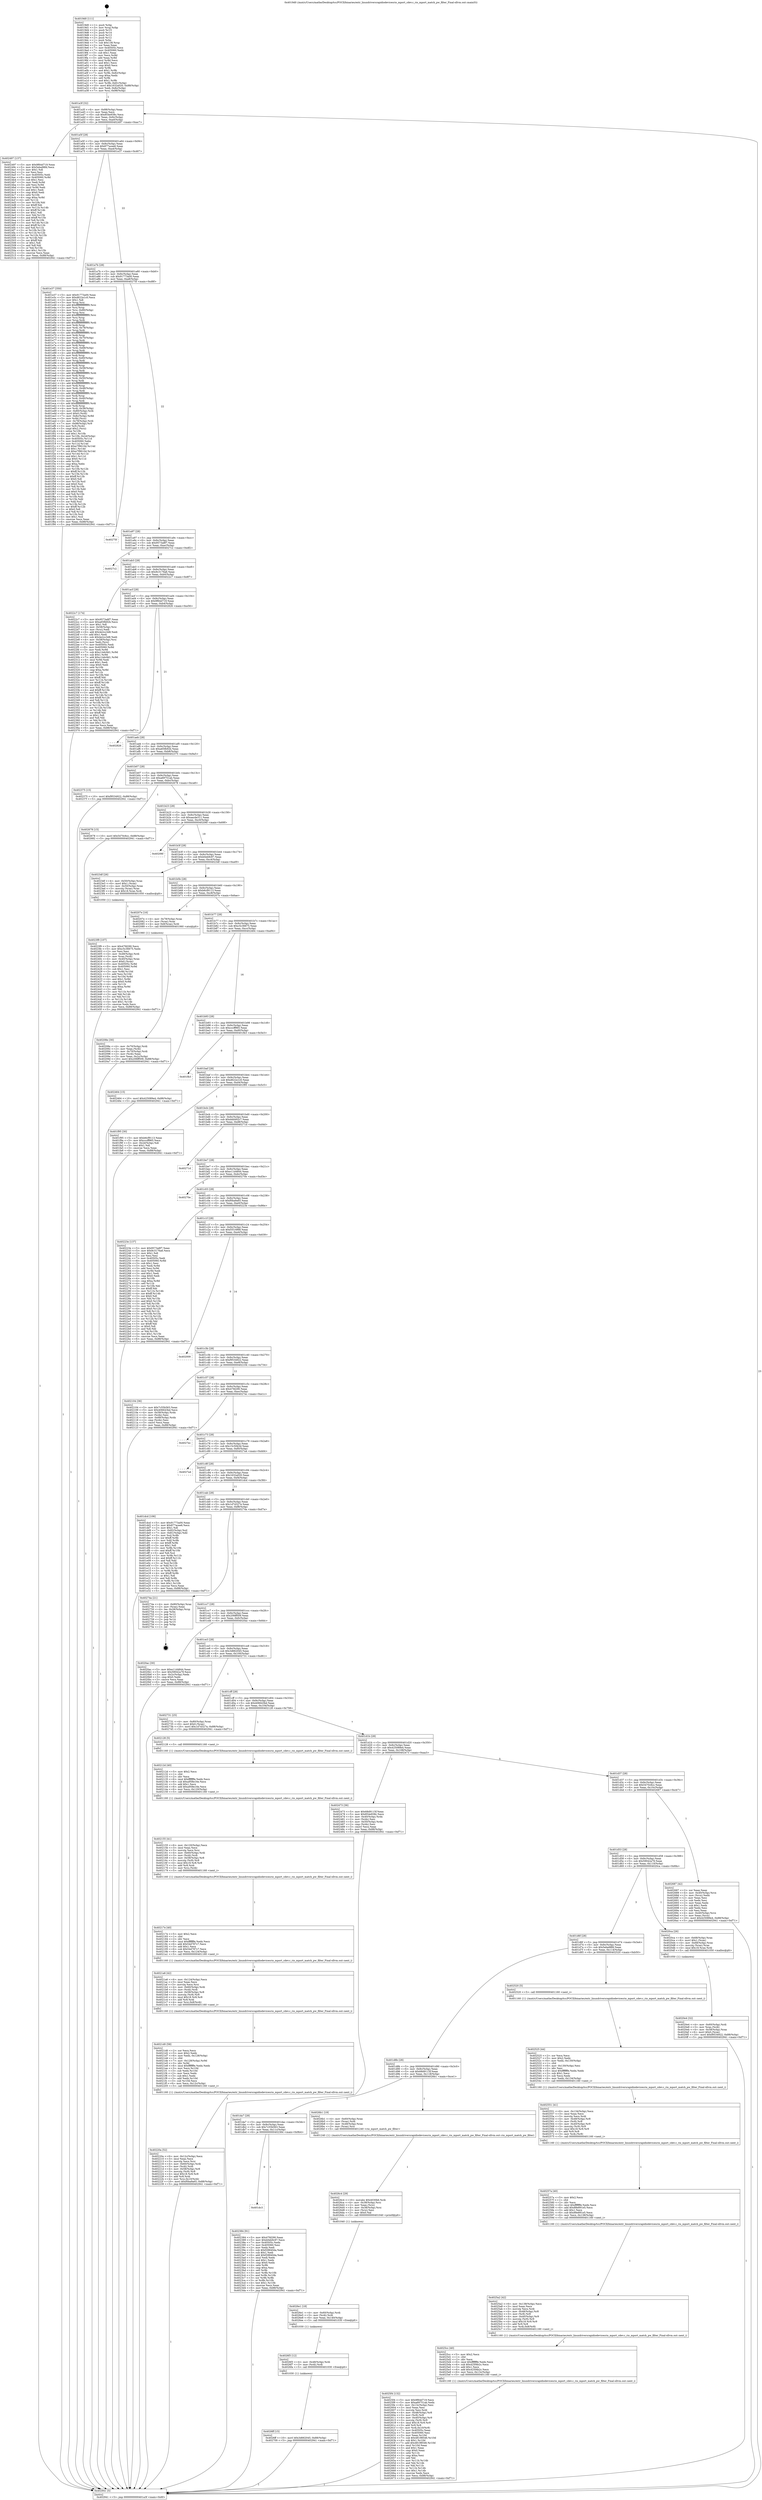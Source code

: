 digraph "0x4019d0" {
  label = "0x4019d0 (/mnt/c/Users/mathe/Desktop/tcc/POCII/binaries/extr_linuxdriversrapidiodevicesrio_mport_cdev.c_rio_mport_match_pw_filter_Final-ollvm.out::main(0))"
  labelloc = "t"
  node[shape=record]

  Entry [label="",width=0.3,height=0.3,shape=circle,fillcolor=black,style=filled]
  "0x401a3f" [label="{
     0x401a3f [32]\l
     | [instrs]\l
     &nbsp;&nbsp;0x401a3f \<+6\>: mov -0x88(%rbp),%eax\l
     &nbsp;&nbsp;0x401a45 \<+2\>: mov %eax,%ecx\l
     &nbsp;&nbsp;0x401a47 \<+6\>: sub $0x854e938c,%ecx\l
     &nbsp;&nbsp;0x401a4d \<+6\>: mov %eax,-0x9c(%rbp)\l
     &nbsp;&nbsp;0x401a53 \<+6\>: mov %ecx,-0xa0(%rbp)\l
     &nbsp;&nbsp;0x401a59 \<+6\>: je 0000000000402497 \<main+0xac7\>\l
  }"]
  "0x402497" [label="{
     0x402497 [137]\l
     | [instrs]\l
     &nbsp;&nbsp;0x402497 \<+5\>: mov $0x9f64d719,%eax\l
     &nbsp;&nbsp;0x40249c \<+5\>: mov $0x5eba98fd,%ecx\l
     &nbsp;&nbsp;0x4024a1 \<+2\>: mov $0x1,%dl\l
     &nbsp;&nbsp;0x4024a3 \<+2\>: xor %esi,%esi\l
     &nbsp;&nbsp;0x4024a5 \<+7\>: mov 0x40505c,%edi\l
     &nbsp;&nbsp;0x4024ac \<+8\>: mov 0x405060,%r8d\l
     &nbsp;&nbsp;0x4024b4 \<+3\>: sub $0x1,%esi\l
     &nbsp;&nbsp;0x4024b7 \<+3\>: mov %edi,%r9d\l
     &nbsp;&nbsp;0x4024ba \<+3\>: add %esi,%r9d\l
     &nbsp;&nbsp;0x4024bd \<+4\>: imul %r9d,%edi\l
     &nbsp;&nbsp;0x4024c1 \<+3\>: and $0x1,%edi\l
     &nbsp;&nbsp;0x4024c4 \<+3\>: cmp $0x0,%edi\l
     &nbsp;&nbsp;0x4024c7 \<+4\>: sete %r10b\l
     &nbsp;&nbsp;0x4024cb \<+4\>: cmp $0xa,%r8d\l
     &nbsp;&nbsp;0x4024cf \<+4\>: setl %r11b\l
     &nbsp;&nbsp;0x4024d3 \<+3\>: mov %r10b,%bl\l
     &nbsp;&nbsp;0x4024d6 \<+3\>: xor $0xff,%bl\l
     &nbsp;&nbsp;0x4024d9 \<+3\>: mov %r11b,%r14b\l
     &nbsp;&nbsp;0x4024dc \<+4\>: xor $0xff,%r14b\l
     &nbsp;&nbsp;0x4024e0 \<+3\>: xor $0x1,%dl\l
     &nbsp;&nbsp;0x4024e3 \<+3\>: mov %bl,%r15b\l
     &nbsp;&nbsp;0x4024e6 \<+4\>: and $0xff,%r15b\l
     &nbsp;&nbsp;0x4024ea \<+3\>: and %dl,%r10b\l
     &nbsp;&nbsp;0x4024ed \<+3\>: mov %r14b,%r12b\l
     &nbsp;&nbsp;0x4024f0 \<+4\>: and $0xff,%r12b\l
     &nbsp;&nbsp;0x4024f4 \<+3\>: and %dl,%r11b\l
     &nbsp;&nbsp;0x4024f7 \<+3\>: or %r10b,%r15b\l
     &nbsp;&nbsp;0x4024fa \<+3\>: or %r11b,%r12b\l
     &nbsp;&nbsp;0x4024fd \<+3\>: xor %r12b,%r15b\l
     &nbsp;&nbsp;0x402500 \<+3\>: or %r14b,%bl\l
     &nbsp;&nbsp;0x402503 \<+3\>: xor $0xff,%bl\l
     &nbsp;&nbsp;0x402506 \<+3\>: or $0x1,%dl\l
     &nbsp;&nbsp;0x402509 \<+2\>: and %dl,%bl\l
     &nbsp;&nbsp;0x40250b \<+3\>: or %bl,%r15b\l
     &nbsp;&nbsp;0x40250e \<+4\>: test $0x1,%r15b\l
     &nbsp;&nbsp;0x402512 \<+3\>: cmovne %ecx,%eax\l
     &nbsp;&nbsp;0x402515 \<+6\>: mov %eax,-0x88(%rbp)\l
     &nbsp;&nbsp;0x40251b \<+5\>: jmp 0000000000402941 \<main+0xf71\>\l
  }"]
  "0x401a5f" [label="{
     0x401a5f [28]\l
     | [instrs]\l
     &nbsp;&nbsp;0x401a5f \<+5\>: jmp 0000000000401a64 \<main+0x94\>\l
     &nbsp;&nbsp;0x401a64 \<+6\>: mov -0x9c(%rbp),%eax\l
     &nbsp;&nbsp;0x401a6a \<+5\>: sub $0x877acee6,%eax\l
     &nbsp;&nbsp;0x401a6f \<+6\>: mov %eax,-0xa4(%rbp)\l
     &nbsp;&nbsp;0x401a75 \<+6\>: je 0000000000401e37 \<main+0x467\>\l
  }"]
  Exit [label="",width=0.3,height=0.3,shape=circle,fillcolor=black,style=filled,peripheries=2]
  "0x401e37" [label="{
     0x401e37 [350]\l
     | [instrs]\l
     &nbsp;&nbsp;0x401e37 \<+5\>: mov $0x91773a00,%eax\l
     &nbsp;&nbsp;0x401e3c \<+5\>: mov $0xd622e1c0,%ecx\l
     &nbsp;&nbsp;0x401e41 \<+2\>: mov $0x1,%dl\l
     &nbsp;&nbsp;0x401e43 \<+3\>: mov %rsp,%rsi\l
     &nbsp;&nbsp;0x401e46 \<+4\>: add $0xfffffffffffffff0,%rsi\l
     &nbsp;&nbsp;0x401e4a \<+3\>: mov %rsi,%rsp\l
     &nbsp;&nbsp;0x401e4d \<+4\>: mov %rsi,-0x80(%rbp)\l
     &nbsp;&nbsp;0x401e51 \<+3\>: mov %rsp,%rsi\l
     &nbsp;&nbsp;0x401e54 \<+4\>: add $0xfffffffffffffff0,%rsi\l
     &nbsp;&nbsp;0x401e58 \<+3\>: mov %rsi,%rsp\l
     &nbsp;&nbsp;0x401e5b \<+3\>: mov %rsp,%rdi\l
     &nbsp;&nbsp;0x401e5e \<+4\>: add $0xfffffffffffffff0,%rdi\l
     &nbsp;&nbsp;0x401e62 \<+3\>: mov %rdi,%rsp\l
     &nbsp;&nbsp;0x401e65 \<+4\>: mov %rdi,-0x78(%rbp)\l
     &nbsp;&nbsp;0x401e69 \<+3\>: mov %rsp,%rdi\l
     &nbsp;&nbsp;0x401e6c \<+4\>: add $0xfffffffffffffff0,%rdi\l
     &nbsp;&nbsp;0x401e70 \<+3\>: mov %rdi,%rsp\l
     &nbsp;&nbsp;0x401e73 \<+4\>: mov %rdi,-0x70(%rbp)\l
     &nbsp;&nbsp;0x401e77 \<+3\>: mov %rsp,%rdi\l
     &nbsp;&nbsp;0x401e7a \<+4\>: add $0xfffffffffffffff0,%rdi\l
     &nbsp;&nbsp;0x401e7e \<+3\>: mov %rdi,%rsp\l
     &nbsp;&nbsp;0x401e81 \<+4\>: mov %rdi,-0x68(%rbp)\l
     &nbsp;&nbsp;0x401e85 \<+3\>: mov %rsp,%rdi\l
     &nbsp;&nbsp;0x401e88 \<+4\>: add $0xfffffffffffffff0,%rdi\l
     &nbsp;&nbsp;0x401e8c \<+3\>: mov %rdi,%rsp\l
     &nbsp;&nbsp;0x401e8f \<+4\>: mov %rdi,-0x60(%rbp)\l
     &nbsp;&nbsp;0x401e93 \<+3\>: mov %rsp,%rdi\l
     &nbsp;&nbsp;0x401e96 \<+4\>: add $0xfffffffffffffff0,%rdi\l
     &nbsp;&nbsp;0x401e9a \<+3\>: mov %rdi,%rsp\l
     &nbsp;&nbsp;0x401e9d \<+4\>: mov %rdi,-0x58(%rbp)\l
     &nbsp;&nbsp;0x401ea1 \<+3\>: mov %rsp,%rdi\l
     &nbsp;&nbsp;0x401ea4 \<+4\>: add $0xfffffffffffffff0,%rdi\l
     &nbsp;&nbsp;0x401ea8 \<+3\>: mov %rdi,%rsp\l
     &nbsp;&nbsp;0x401eab \<+4\>: mov %rdi,-0x50(%rbp)\l
     &nbsp;&nbsp;0x401eaf \<+3\>: mov %rsp,%rdi\l
     &nbsp;&nbsp;0x401eb2 \<+4\>: add $0xfffffffffffffff0,%rdi\l
     &nbsp;&nbsp;0x401eb6 \<+3\>: mov %rdi,%rsp\l
     &nbsp;&nbsp;0x401eb9 \<+4\>: mov %rdi,-0x48(%rbp)\l
     &nbsp;&nbsp;0x401ebd \<+3\>: mov %rsp,%rdi\l
     &nbsp;&nbsp;0x401ec0 \<+4\>: add $0xfffffffffffffff0,%rdi\l
     &nbsp;&nbsp;0x401ec4 \<+3\>: mov %rdi,%rsp\l
     &nbsp;&nbsp;0x401ec7 \<+4\>: mov %rdi,-0x40(%rbp)\l
     &nbsp;&nbsp;0x401ecb \<+3\>: mov %rsp,%rdi\l
     &nbsp;&nbsp;0x401ece \<+4\>: add $0xfffffffffffffff0,%rdi\l
     &nbsp;&nbsp;0x401ed2 \<+3\>: mov %rdi,%rsp\l
     &nbsp;&nbsp;0x401ed5 \<+4\>: mov %rdi,-0x38(%rbp)\l
     &nbsp;&nbsp;0x401ed9 \<+4\>: mov -0x80(%rbp),%rdi\l
     &nbsp;&nbsp;0x401edd \<+6\>: movl $0x0,(%rdi)\l
     &nbsp;&nbsp;0x401ee3 \<+7\>: mov -0x8c(%rbp),%r8d\l
     &nbsp;&nbsp;0x401eea \<+3\>: mov %r8d,(%rsi)\l
     &nbsp;&nbsp;0x401eed \<+4\>: mov -0x78(%rbp),%rdi\l
     &nbsp;&nbsp;0x401ef1 \<+7\>: mov -0x98(%rbp),%r9\l
     &nbsp;&nbsp;0x401ef8 \<+3\>: mov %r9,(%rdi)\l
     &nbsp;&nbsp;0x401efb \<+3\>: cmpl $0x2,(%rsi)\l
     &nbsp;&nbsp;0x401efe \<+4\>: setne %r10b\l
     &nbsp;&nbsp;0x401f02 \<+4\>: and $0x1,%r10b\l
     &nbsp;&nbsp;0x401f06 \<+4\>: mov %r10b,-0x2d(%rbp)\l
     &nbsp;&nbsp;0x401f0a \<+8\>: mov 0x40505c,%r11d\l
     &nbsp;&nbsp;0x401f12 \<+7\>: mov 0x405060,%ebx\l
     &nbsp;&nbsp;0x401f19 \<+3\>: mov %r11d,%r14d\l
     &nbsp;&nbsp;0x401f1c \<+7\>: add $0xe7f9610d,%r14d\l
     &nbsp;&nbsp;0x401f23 \<+4\>: sub $0x1,%r14d\l
     &nbsp;&nbsp;0x401f27 \<+7\>: sub $0xe7f9610d,%r14d\l
     &nbsp;&nbsp;0x401f2e \<+4\>: imul %r14d,%r11d\l
     &nbsp;&nbsp;0x401f32 \<+4\>: and $0x1,%r11d\l
     &nbsp;&nbsp;0x401f36 \<+4\>: cmp $0x0,%r11d\l
     &nbsp;&nbsp;0x401f3a \<+4\>: sete %r10b\l
     &nbsp;&nbsp;0x401f3e \<+3\>: cmp $0xa,%ebx\l
     &nbsp;&nbsp;0x401f41 \<+4\>: setl %r15b\l
     &nbsp;&nbsp;0x401f45 \<+3\>: mov %r10b,%r12b\l
     &nbsp;&nbsp;0x401f48 \<+4\>: xor $0xff,%r12b\l
     &nbsp;&nbsp;0x401f4c \<+3\>: mov %r15b,%r13b\l
     &nbsp;&nbsp;0x401f4f \<+4\>: xor $0xff,%r13b\l
     &nbsp;&nbsp;0x401f53 \<+3\>: xor $0x0,%dl\l
     &nbsp;&nbsp;0x401f56 \<+3\>: mov %r12b,%sil\l
     &nbsp;&nbsp;0x401f59 \<+4\>: and $0x0,%sil\l
     &nbsp;&nbsp;0x401f5d \<+3\>: and %dl,%r10b\l
     &nbsp;&nbsp;0x401f60 \<+3\>: mov %r13b,%dil\l
     &nbsp;&nbsp;0x401f63 \<+4\>: and $0x0,%dil\l
     &nbsp;&nbsp;0x401f67 \<+3\>: and %dl,%r15b\l
     &nbsp;&nbsp;0x401f6a \<+3\>: or %r10b,%sil\l
     &nbsp;&nbsp;0x401f6d \<+3\>: or %r15b,%dil\l
     &nbsp;&nbsp;0x401f70 \<+3\>: xor %dil,%sil\l
     &nbsp;&nbsp;0x401f73 \<+3\>: or %r13b,%r12b\l
     &nbsp;&nbsp;0x401f76 \<+4\>: xor $0xff,%r12b\l
     &nbsp;&nbsp;0x401f7a \<+3\>: or $0x0,%dl\l
     &nbsp;&nbsp;0x401f7d \<+3\>: and %dl,%r12b\l
     &nbsp;&nbsp;0x401f80 \<+3\>: or %r12b,%sil\l
     &nbsp;&nbsp;0x401f83 \<+4\>: test $0x1,%sil\l
     &nbsp;&nbsp;0x401f87 \<+3\>: cmovne %ecx,%eax\l
     &nbsp;&nbsp;0x401f8a \<+6\>: mov %eax,-0x88(%rbp)\l
     &nbsp;&nbsp;0x401f90 \<+5\>: jmp 0000000000402941 \<main+0xf71\>\l
  }"]
  "0x401a7b" [label="{
     0x401a7b [28]\l
     | [instrs]\l
     &nbsp;&nbsp;0x401a7b \<+5\>: jmp 0000000000401a80 \<main+0xb0\>\l
     &nbsp;&nbsp;0x401a80 \<+6\>: mov -0x9c(%rbp),%eax\l
     &nbsp;&nbsp;0x401a86 \<+5\>: sub $0x91773a00,%eax\l
     &nbsp;&nbsp;0x401a8b \<+6\>: mov %eax,-0xa8(%rbp)\l
     &nbsp;&nbsp;0x401a91 \<+6\>: je 000000000040275f \<main+0xd8f\>\l
  }"]
  "0x4026ff" [label="{
     0x4026ff [15]\l
     | [instrs]\l
     &nbsp;&nbsp;0x4026ff \<+10\>: movl $0x3d662045,-0x88(%rbp)\l
     &nbsp;&nbsp;0x402709 \<+5\>: jmp 0000000000402941 \<main+0xf71\>\l
  }"]
  "0x40275f" [label="{
     0x40275f\l
  }", style=dashed]
  "0x401a97" [label="{
     0x401a97 [28]\l
     | [instrs]\l
     &nbsp;&nbsp;0x401a97 \<+5\>: jmp 0000000000401a9c \<main+0xcc\>\l
     &nbsp;&nbsp;0x401a9c \<+6\>: mov -0x9c(%rbp),%eax\l
     &nbsp;&nbsp;0x401aa2 \<+5\>: sub $0x9573a8f7,%eax\l
     &nbsp;&nbsp;0x401aa7 \<+6\>: mov %eax,-0xac(%rbp)\l
     &nbsp;&nbsp;0x401aad \<+6\>: je 00000000004027c2 \<main+0xdf2\>\l
  }"]
  "0x4026f3" [label="{
     0x4026f3 [12]\l
     | [instrs]\l
     &nbsp;&nbsp;0x4026f3 \<+4\>: mov -0x48(%rbp),%rdi\l
     &nbsp;&nbsp;0x4026f7 \<+3\>: mov (%rdi),%rdi\l
     &nbsp;&nbsp;0x4026fa \<+5\>: call 0000000000401030 \<free@plt\>\l
     | [calls]\l
     &nbsp;&nbsp;0x401030 \{1\} (unknown)\l
  }"]
  "0x4027c2" [label="{
     0x4027c2\l
  }", style=dashed]
  "0x401ab3" [label="{
     0x401ab3 [28]\l
     | [instrs]\l
     &nbsp;&nbsp;0x401ab3 \<+5\>: jmp 0000000000401ab8 \<main+0xe8\>\l
     &nbsp;&nbsp;0x401ab8 \<+6\>: mov -0x9c(%rbp),%eax\l
     &nbsp;&nbsp;0x401abe \<+5\>: sub $0x9c3176a6,%eax\l
     &nbsp;&nbsp;0x401ac3 \<+6\>: mov %eax,-0xb0(%rbp)\l
     &nbsp;&nbsp;0x401ac9 \<+6\>: je 00000000004022c7 \<main+0x8f7\>\l
  }"]
  "0x4026e1" [label="{
     0x4026e1 [18]\l
     | [instrs]\l
     &nbsp;&nbsp;0x4026e1 \<+4\>: mov -0x60(%rbp),%rdi\l
     &nbsp;&nbsp;0x4026e5 \<+3\>: mov (%rdi),%rdi\l
     &nbsp;&nbsp;0x4026e8 \<+6\>: mov %eax,-0x140(%rbp)\l
     &nbsp;&nbsp;0x4026ee \<+5\>: call 0000000000401030 \<free@plt\>\l
     | [calls]\l
     &nbsp;&nbsp;0x401030 \{1\} (unknown)\l
  }"]
  "0x4022c7" [label="{
     0x4022c7 [174]\l
     | [instrs]\l
     &nbsp;&nbsp;0x4022c7 \<+5\>: mov $0x9573a8f7,%eax\l
     &nbsp;&nbsp;0x4022cc \<+5\>: mov $0xa65fb92b,%ecx\l
     &nbsp;&nbsp;0x4022d1 \<+2\>: mov $0x1,%dl\l
     &nbsp;&nbsp;0x4022d3 \<+4\>: mov -0x58(%rbp),%rsi\l
     &nbsp;&nbsp;0x4022d7 \<+2\>: mov (%rsi),%edi\l
     &nbsp;&nbsp;0x4022d9 \<+6\>: add $0x4e2cc3d8,%edi\l
     &nbsp;&nbsp;0x4022df \<+3\>: add $0x1,%edi\l
     &nbsp;&nbsp;0x4022e2 \<+6\>: sub $0x4e2cc3d8,%edi\l
     &nbsp;&nbsp;0x4022e8 \<+4\>: mov -0x58(%rbp),%rsi\l
     &nbsp;&nbsp;0x4022ec \<+2\>: mov %edi,(%rsi)\l
     &nbsp;&nbsp;0x4022ee \<+7\>: mov 0x40505c,%edi\l
     &nbsp;&nbsp;0x4022f5 \<+8\>: mov 0x405060,%r8d\l
     &nbsp;&nbsp;0x4022fd \<+3\>: mov %edi,%r9d\l
     &nbsp;&nbsp;0x402300 \<+7\>: sub $0xc14dc9d1,%r9d\l
     &nbsp;&nbsp;0x402307 \<+4\>: sub $0x1,%r9d\l
     &nbsp;&nbsp;0x40230b \<+7\>: add $0xc14dc9d1,%r9d\l
     &nbsp;&nbsp;0x402312 \<+4\>: imul %r9d,%edi\l
     &nbsp;&nbsp;0x402316 \<+3\>: and $0x1,%edi\l
     &nbsp;&nbsp;0x402319 \<+3\>: cmp $0x0,%edi\l
     &nbsp;&nbsp;0x40231c \<+4\>: sete %r10b\l
     &nbsp;&nbsp;0x402320 \<+4\>: cmp $0xa,%r8d\l
     &nbsp;&nbsp;0x402324 \<+4\>: setl %r11b\l
     &nbsp;&nbsp;0x402328 \<+3\>: mov %r10b,%bl\l
     &nbsp;&nbsp;0x40232b \<+3\>: xor $0xff,%bl\l
     &nbsp;&nbsp;0x40232e \<+3\>: mov %r11b,%r14b\l
     &nbsp;&nbsp;0x402331 \<+4\>: xor $0xff,%r14b\l
     &nbsp;&nbsp;0x402335 \<+3\>: xor $0x1,%dl\l
     &nbsp;&nbsp;0x402338 \<+3\>: mov %bl,%r15b\l
     &nbsp;&nbsp;0x40233b \<+4\>: and $0xff,%r15b\l
     &nbsp;&nbsp;0x40233f \<+3\>: and %dl,%r10b\l
     &nbsp;&nbsp;0x402342 \<+3\>: mov %r14b,%r12b\l
     &nbsp;&nbsp;0x402345 \<+4\>: and $0xff,%r12b\l
     &nbsp;&nbsp;0x402349 \<+3\>: and %dl,%r11b\l
     &nbsp;&nbsp;0x40234c \<+3\>: or %r10b,%r15b\l
     &nbsp;&nbsp;0x40234f \<+3\>: or %r11b,%r12b\l
     &nbsp;&nbsp;0x402352 \<+3\>: xor %r12b,%r15b\l
     &nbsp;&nbsp;0x402355 \<+3\>: or %r14b,%bl\l
     &nbsp;&nbsp;0x402358 \<+3\>: xor $0xff,%bl\l
     &nbsp;&nbsp;0x40235b \<+3\>: or $0x1,%dl\l
     &nbsp;&nbsp;0x40235e \<+2\>: and %dl,%bl\l
     &nbsp;&nbsp;0x402360 \<+3\>: or %bl,%r15b\l
     &nbsp;&nbsp;0x402363 \<+4\>: test $0x1,%r15b\l
     &nbsp;&nbsp;0x402367 \<+3\>: cmovne %ecx,%eax\l
     &nbsp;&nbsp;0x40236a \<+6\>: mov %eax,-0x88(%rbp)\l
     &nbsp;&nbsp;0x402370 \<+5\>: jmp 0000000000402941 \<main+0xf71\>\l
  }"]
  "0x401acf" [label="{
     0x401acf [28]\l
     | [instrs]\l
     &nbsp;&nbsp;0x401acf \<+5\>: jmp 0000000000401ad4 \<main+0x104\>\l
     &nbsp;&nbsp;0x401ad4 \<+6\>: mov -0x9c(%rbp),%eax\l
     &nbsp;&nbsp;0x401ada \<+5\>: sub $0x9f64d719,%eax\l
     &nbsp;&nbsp;0x401adf \<+6\>: mov %eax,-0xb4(%rbp)\l
     &nbsp;&nbsp;0x401ae5 \<+6\>: je 0000000000402826 \<main+0xe56\>\l
  }"]
  "0x4026c4" [label="{
     0x4026c4 [29]\l
     | [instrs]\l
     &nbsp;&nbsp;0x4026c4 \<+10\>: movabs $0x4030b6,%rdi\l
     &nbsp;&nbsp;0x4026ce \<+4\>: mov -0x38(%rbp),%rsi\l
     &nbsp;&nbsp;0x4026d2 \<+2\>: mov %eax,(%rsi)\l
     &nbsp;&nbsp;0x4026d4 \<+4\>: mov -0x38(%rbp),%rsi\l
     &nbsp;&nbsp;0x4026d8 \<+2\>: mov (%rsi),%esi\l
     &nbsp;&nbsp;0x4026da \<+2\>: mov $0x0,%al\l
     &nbsp;&nbsp;0x4026dc \<+5\>: call 0000000000401040 \<printf@plt\>\l
     | [calls]\l
     &nbsp;&nbsp;0x401040 \{1\} (unknown)\l
  }"]
  "0x402826" [label="{
     0x402826\l
  }", style=dashed]
  "0x401aeb" [label="{
     0x401aeb [28]\l
     | [instrs]\l
     &nbsp;&nbsp;0x401aeb \<+5\>: jmp 0000000000401af0 \<main+0x120\>\l
     &nbsp;&nbsp;0x401af0 \<+6\>: mov -0x9c(%rbp),%eax\l
     &nbsp;&nbsp;0x401af6 \<+5\>: sub $0xa65fb92b,%eax\l
     &nbsp;&nbsp;0x401afb \<+6\>: mov %eax,-0xb8(%rbp)\l
     &nbsp;&nbsp;0x401b01 \<+6\>: je 0000000000402375 \<main+0x9a5\>\l
  }"]
  "0x4025f4" [label="{
     0x4025f4 [132]\l
     | [instrs]\l
     &nbsp;&nbsp;0x4025f4 \<+5\>: mov $0x9f64d719,%ecx\l
     &nbsp;&nbsp;0x4025f9 \<+5\>: mov $0xa69751ab,%edx\l
     &nbsp;&nbsp;0x4025fe \<+6\>: mov -0x13c(%rbp),%esi\l
     &nbsp;&nbsp;0x402604 \<+3\>: imul %eax,%esi\l
     &nbsp;&nbsp;0x402607 \<+3\>: movslq %esi,%rdi\l
     &nbsp;&nbsp;0x40260a \<+4\>: mov -0x48(%rbp),%r8\l
     &nbsp;&nbsp;0x40260e \<+3\>: mov (%r8),%r8\l
     &nbsp;&nbsp;0x402611 \<+4\>: mov -0x40(%rbp),%r9\l
     &nbsp;&nbsp;0x402615 \<+3\>: movslq (%r9),%r9\l
     &nbsp;&nbsp;0x402618 \<+4\>: imul $0x18,%r9,%r9\l
     &nbsp;&nbsp;0x40261c \<+3\>: add %r9,%r8\l
     &nbsp;&nbsp;0x40261f \<+4\>: mov %rdi,0x10(%r8)\l
     &nbsp;&nbsp;0x402623 \<+7\>: mov 0x40505c,%eax\l
     &nbsp;&nbsp;0x40262a \<+7\>: mov 0x405060,%esi\l
     &nbsp;&nbsp;0x402631 \<+3\>: mov %eax,%r10d\l
     &nbsp;&nbsp;0x402634 \<+7\>: sub $0x48198546,%r10d\l
     &nbsp;&nbsp;0x40263b \<+4\>: sub $0x1,%r10d\l
     &nbsp;&nbsp;0x40263f \<+7\>: add $0x48198546,%r10d\l
     &nbsp;&nbsp;0x402646 \<+4\>: imul %r10d,%eax\l
     &nbsp;&nbsp;0x40264a \<+3\>: and $0x1,%eax\l
     &nbsp;&nbsp;0x40264d \<+3\>: cmp $0x0,%eax\l
     &nbsp;&nbsp;0x402650 \<+4\>: sete %r11b\l
     &nbsp;&nbsp;0x402654 \<+3\>: cmp $0xa,%esi\l
     &nbsp;&nbsp;0x402657 \<+3\>: setl %bl\l
     &nbsp;&nbsp;0x40265a \<+3\>: mov %r11b,%r14b\l
     &nbsp;&nbsp;0x40265d \<+3\>: and %bl,%r14b\l
     &nbsp;&nbsp;0x402660 \<+3\>: xor %bl,%r11b\l
     &nbsp;&nbsp;0x402663 \<+3\>: or %r11b,%r14b\l
     &nbsp;&nbsp;0x402666 \<+4\>: test $0x1,%r14b\l
     &nbsp;&nbsp;0x40266a \<+3\>: cmovne %edx,%ecx\l
     &nbsp;&nbsp;0x40266d \<+6\>: mov %ecx,-0x88(%rbp)\l
     &nbsp;&nbsp;0x402673 \<+5\>: jmp 0000000000402941 \<main+0xf71\>\l
  }"]
  "0x402375" [label="{
     0x402375 [15]\l
     | [instrs]\l
     &nbsp;&nbsp;0x402375 \<+10\>: movl $0xf9534922,-0x88(%rbp)\l
     &nbsp;&nbsp;0x40237f \<+5\>: jmp 0000000000402941 \<main+0xf71\>\l
  }"]
  "0x401b07" [label="{
     0x401b07 [28]\l
     | [instrs]\l
     &nbsp;&nbsp;0x401b07 \<+5\>: jmp 0000000000401b0c \<main+0x13c\>\l
     &nbsp;&nbsp;0x401b0c \<+6\>: mov -0x9c(%rbp),%eax\l
     &nbsp;&nbsp;0x401b12 \<+5\>: sub $0xa69751ab,%eax\l
     &nbsp;&nbsp;0x401b17 \<+6\>: mov %eax,-0xbc(%rbp)\l
     &nbsp;&nbsp;0x401b1d \<+6\>: je 0000000000402678 \<main+0xca8\>\l
  }"]
  "0x4025cc" [label="{
     0x4025cc [40]\l
     | [instrs]\l
     &nbsp;&nbsp;0x4025cc \<+5\>: mov $0x2,%ecx\l
     &nbsp;&nbsp;0x4025d1 \<+1\>: cltd\l
     &nbsp;&nbsp;0x4025d2 \<+2\>: idiv %ecx\l
     &nbsp;&nbsp;0x4025d4 \<+6\>: imul $0xfffffffe,%edx,%ecx\l
     &nbsp;&nbsp;0x4025da \<+6\>: sub $0x425f4b2c,%ecx\l
     &nbsp;&nbsp;0x4025e0 \<+3\>: add $0x1,%ecx\l
     &nbsp;&nbsp;0x4025e3 \<+6\>: add $0x425f4b2c,%ecx\l
     &nbsp;&nbsp;0x4025e9 \<+6\>: mov %ecx,-0x13c(%rbp)\l
     &nbsp;&nbsp;0x4025ef \<+5\>: call 0000000000401160 \<next_i\>\l
     | [calls]\l
     &nbsp;&nbsp;0x401160 \{1\} (/mnt/c/Users/mathe/Desktop/tcc/POCII/binaries/extr_linuxdriversrapidiodevicesrio_mport_cdev.c_rio_mport_match_pw_filter_Final-ollvm.out::next_i)\l
  }"]
  "0x402678" [label="{
     0x402678 [15]\l
     | [instrs]\l
     &nbsp;&nbsp;0x402678 \<+10\>: movl $0x5470c6cc,-0x88(%rbp)\l
     &nbsp;&nbsp;0x402682 \<+5\>: jmp 0000000000402941 \<main+0xf71\>\l
  }"]
  "0x401b23" [label="{
     0x401b23 [28]\l
     | [instrs]\l
     &nbsp;&nbsp;0x401b23 \<+5\>: jmp 0000000000401b28 \<main+0x158\>\l
     &nbsp;&nbsp;0x401b28 \<+6\>: mov -0x9c(%rbp),%eax\l
     &nbsp;&nbsp;0x401b2e \<+5\>: sub $0xaacde311,%eax\l
     &nbsp;&nbsp;0x401b33 \<+6\>: mov %eax,-0xc0(%rbp)\l
     &nbsp;&nbsp;0x401b39 \<+6\>: je 000000000040206f \<main+0x69f\>\l
  }"]
  "0x4025a2" [label="{
     0x4025a2 [42]\l
     | [instrs]\l
     &nbsp;&nbsp;0x4025a2 \<+6\>: mov -0x138(%rbp),%ecx\l
     &nbsp;&nbsp;0x4025a8 \<+3\>: imul %eax,%ecx\l
     &nbsp;&nbsp;0x4025ab \<+3\>: movslq %ecx,%rdi\l
     &nbsp;&nbsp;0x4025ae \<+4\>: mov -0x48(%rbp),%r8\l
     &nbsp;&nbsp;0x4025b2 \<+3\>: mov (%r8),%r8\l
     &nbsp;&nbsp;0x4025b5 \<+4\>: mov -0x40(%rbp),%r9\l
     &nbsp;&nbsp;0x4025b9 \<+3\>: movslq (%r9),%r9\l
     &nbsp;&nbsp;0x4025bc \<+4\>: imul $0x18,%r9,%r9\l
     &nbsp;&nbsp;0x4025c0 \<+3\>: add %r9,%r8\l
     &nbsp;&nbsp;0x4025c3 \<+4\>: mov %rdi,0x8(%r8)\l
     &nbsp;&nbsp;0x4025c7 \<+5\>: call 0000000000401160 \<next_i\>\l
     | [calls]\l
     &nbsp;&nbsp;0x401160 \{1\} (/mnt/c/Users/mathe/Desktop/tcc/POCII/binaries/extr_linuxdriversrapidiodevicesrio_mport_cdev.c_rio_mport_match_pw_filter_Final-ollvm.out::next_i)\l
  }"]
  "0x40206f" [label="{
     0x40206f\l
  }", style=dashed]
  "0x401b3f" [label="{
     0x401b3f [28]\l
     | [instrs]\l
     &nbsp;&nbsp;0x401b3f \<+5\>: jmp 0000000000401b44 \<main+0x174\>\l
     &nbsp;&nbsp;0x401b44 \<+6\>: mov -0x9c(%rbp),%eax\l
     &nbsp;&nbsp;0x401b4a \<+5\>: sub $0xb0eb9c97,%eax\l
     &nbsp;&nbsp;0x401b4f \<+6\>: mov %eax,-0xc4(%rbp)\l
     &nbsp;&nbsp;0x401b55 \<+6\>: je 00000000004023df \<main+0xa0f\>\l
  }"]
  "0x40257a" [label="{
     0x40257a [40]\l
     | [instrs]\l
     &nbsp;&nbsp;0x40257a \<+5\>: mov $0x2,%ecx\l
     &nbsp;&nbsp;0x40257f \<+1\>: cltd\l
     &nbsp;&nbsp;0x402580 \<+2\>: idiv %ecx\l
     &nbsp;&nbsp;0x402582 \<+6\>: imul $0xfffffffe,%edx,%ecx\l
     &nbsp;&nbsp;0x402588 \<+6\>: add $0x88e891e5,%ecx\l
     &nbsp;&nbsp;0x40258e \<+3\>: add $0x1,%ecx\l
     &nbsp;&nbsp;0x402591 \<+6\>: sub $0x88e891e5,%ecx\l
     &nbsp;&nbsp;0x402597 \<+6\>: mov %ecx,-0x138(%rbp)\l
     &nbsp;&nbsp;0x40259d \<+5\>: call 0000000000401160 \<next_i\>\l
     | [calls]\l
     &nbsp;&nbsp;0x401160 \{1\} (/mnt/c/Users/mathe/Desktop/tcc/POCII/binaries/extr_linuxdriversrapidiodevicesrio_mport_cdev.c_rio_mport_match_pw_filter_Final-ollvm.out::next_i)\l
  }"]
  "0x4023df" [label="{
     0x4023df [26]\l
     | [instrs]\l
     &nbsp;&nbsp;0x4023df \<+4\>: mov -0x50(%rbp),%rax\l
     &nbsp;&nbsp;0x4023e3 \<+6\>: movl $0x1,(%rax)\l
     &nbsp;&nbsp;0x4023e9 \<+4\>: mov -0x50(%rbp),%rax\l
     &nbsp;&nbsp;0x4023ed \<+3\>: movslq (%rax),%rax\l
     &nbsp;&nbsp;0x4023f0 \<+4\>: imul $0x18,%rax,%rdi\l
     &nbsp;&nbsp;0x4023f4 \<+5\>: call 0000000000401050 \<malloc@plt\>\l
     | [calls]\l
     &nbsp;&nbsp;0x401050 \{1\} (unknown)\l
  }"]
  "0x401b5b" [label="{
     0x401b5b [28]\l
     | [instrs]\l
     &nbsp;&nbsp;0x401b5b \<+5\>: jmp 0000000000401b60 \<main+0x190\>\l
     &nbsp;&nbsp;0x401b60 \<+6\>: mov -0x9c(%rbp),%eax\l
     &nbsp;&nbsp;0x401b66 \<+5\>: sub $0xb6cf9113,%eax\l
     &nbsp;&nbsp;0x401b6b \<+6\>: mov %eax,-0xc8(%rbp)\l
     &nbsp;&nbsp;0x401b71 \<+6\>: je 000000000040207e \<main+0x6ae\>\l
  }"]
  "0x402551" [label="{
     0x402551 [41]\l
     | [instrs]\l
     &nbsp;&nbsp;0x402551 \<+6\>: mov -0x134(%rbp),%ecx\l
     &nbsp;&nbsp;0x402557 \<+3\>: imul %eax,%ecx\l
     &nbsp;&nbsp;0x40255a \<+3\>: movslq %ecx,%rdi\l
     &nbsp;&nbsp;0x40255d \<+4\>: mov -0x48(%rbp),%r8\l
     &nbsp;&nbsp;0x402561 \<+3\>: mov (%r8),%r8\l
     &nbsp;&nbsp;0x402564 \<+4\>: mov -0x40(%rbp),%r9\l
     &nbsp;&nbsp;0x402568 \<+3\>: movslq (%r9),%r9\l
     &nbsp;&nbsp;0x40256b \<+4\>: imul $0x18,%r9,%r9\l
     &nbsp;&nbsp;0x40256f \<+3\>: add %r9,%r8\l
     &nbsp;&nbsp;0x402572 \<+3\>: mov %rdi,(%r8)\l
     &nbsp;&nbsp;0x402575 \<+5\>: call 0000000000401160 \<next_i\>\l
     | [calls]\l
     &nbsp;&nbsp;0x401160 \{1\} (/mnt/c/Users/mathe/Desktop/tcc/POCII/binaries/extr_linuxdriversrapidiodevicesrio_mport_cdev.c_rio_mport_match_pw_filter_Final-ollvm.out::next_i)\l
  }"]
  "0x40207e" [label="{
     0x40207e [16]\l
     | [instrs]\l
     &nbsp;&nbsp;0x40207e \<+4\>: mov -0x78(%rbp),%rax\l
     &nbsp;&nbsp;0x402082 \<+3\>: mov (%rax),%rax\l
     &nbsp;&nbsp;0x402085 \<+4\>: mov 0x8(%rax),%rdi\l
     &nbsp;&nbsp;0x402089 \<+5\>: call 0000000000401060 \<atoi@plt\>\l
     | [calls]\l
     &nbsp;&nbsp;0x401060 \{1\} (unknown)\l
  }"]
  "0x401b77" [label="{
     0x401b77 [28]\l
     | [instrs]\l
     &nbsp;&nbsp;0x401b77 \<+5\>: jmp 0000000000401b7c \<main+0x1ac\>\l
     &nbsp;&nbsp;0x401b7c \<+6\>: mov -0x9c(%rbp),%eax\l
     &nbsp;&nbsp;0x401b82 \<+5\>: sub $0xc5c36675,%eax\l
     &nbsp;&nbsp;0x401b87 \<+6\>: mov %eax,-0xcc(%rbp)\l
     &nbsp;&nbsp;0x401b8d \<+6\>: je 0000000000402464 \<main+0xa94\>\l
  }"]
  "0x402525" [label="{
     0x402525 [44]\l
     | [instrs]\l
     &nbsp;&nbsp;0x402525 \<+2\>: xor %ecx,%ecx\l
     &nbsp;&nbsp;0x402527 \<+5\>: mov $0x2,%edx\l
     &nbsp;&nbsp;0x40252c \<+6\>: mov %edx,-0x130(%rbp)\l
     &nbsp;&nbsp;0x402532 \<+1\>: cltd\l
     &nbsp;&nbsp;0x402533 \<+6\>: mov -0x130(%rbp),%esi\l
     &nbsp;&nbsp;0x402539 \<+2\>: idiv %esi\l
     &nbsp;&nbsp;0x40253b \<+6\>: imul $0xfffffffe,%edx,%edx\l
     &nbsp;&nbsp;0x402541 \<+3\>: sub $0x1,%ecx\l
     &nbsp;&nbsp;0x402544 \<+2\>: sub %ecx,%edx\l
     &nbsp;&nbsp;0x402546 \<+6\>: mov %edx,-0x134(%rbp)\l
     &nbsp;&nbsp;0x40254c \<+5\>: call 0000000000401160 \<next_i\>\l
     | [calls]\l
     &nbsp;&nbsp;0x401160 \{1\} (/mnt/c/Users/mathe/Desktop/tcc/POCII/binaries/extr_linuxdriversrapidiodevicesrio_mport_cdev.c_rio_mport_match_pw_filter_Final-ollvm.out::next_i)\l
  }"]
  "0x402464" [label="{
     0x402464 [15]\l
     | [instrs]\l
     &nbsp;&nbsp;0x402464 \<+10\>: movl $0x425089e4,-0x88(%rbp)\l
     &nbsp;&nbsp;0x40246e \<+5\>: jmp 0000000000402941 \<main+0xf71\>\l
  }"]
  "0x401b93" [label="{
     0x401b93 [28]\l
     | [instrs]\l
     &nbsp;&nbsp;0x401b93 \<+5\>: jmp 0000000000401b98 \<main+0x1c8\>\l
     &nbsp;&nbsp;0x401b98 \<+6\>: mov -0x9c(%rbp),%eax\l
     &nbsp;&nbsp;0x401b9e \<+5\>: sub $0xcccff965,%eax\l
     &nbsp;&nbsp;0x401ba3 \<+6\>: mov %eax,-0xd0(%rbp)\l
     &nbsp;&nbsp;0x401ba9 \<+6\>: je 0000000000401fb3 \<main+0x5e3\>\l
  }"]
  "0x4023f9" [label="{
     0x4023f9 [107]\l
     | [instrs]\l
     &nbsp;&nbsp;0x4023f9 \<+5\>: mov $0x47fd290,%ecx\l
     &nbsp;&nbsp;0x4023fe \<+5\>: mov $0xc5c36675,%edx\l
     &nbsp;&nbsp;0x402403 \<+2\>: xor %esi,%esi\l
     &nbsp;&nbsp;0x402405 \<+4\>: mov -0x48(%rbp),%rdi\l
     &nbsp;&nbsp;0x402409 \<+3\>: mov %rax,(%rdi)\l
     &nbsp;&nbsp;0x40240c \<+4\>: mov -0x40(%rbp),%rax\l
     &nbsp;&nbsp;0x402410 \<+6\>: movl $0x0,(%rax)\l
     &nbsp;&nbsp;0x402416 \<+8\>: mov 0x40505c,%r8d\l
     &nbsp;&nbsp;0x40241e \<+8\>: mov 0x405060,%r9d\l
     &nbsp;&nbsp;0x402426 \<+3\>: sub $0x1,%esi\l
     &nbsp;&nbsp;0x402429 \<+3\>: mov %r8d,%r10d\l
     &nbsp;&nbsp;0x40242c \<+3\>: add %esi,%r10d\l
     &nbsp;&nbsp;0x40242f \<+4\>: imul %r10d,%r8d\l
     &nbsp;&nbsp;0x402433 \<+4\>: and $0x1,%r8d\l
     &nbsp;&nbsp;0x402437 \<+4\>: cmp $0x0,%r8d\l
     &nbsp;&nbsp;0x40243b \<+4\>: sete %r11b\l
     &nbsp;&nbsp;0x40243f \<+4\>: cmp $0xa,%r9d\l
     &nbsp;&nbsp;0x402443 \<+3\>: setl %bl\l
     &nbsp;&nbsp;0x402446 \<+3\>: mov %r11b,%r14b\l
     &nbsp;&nbsp;0x402449 \<+3\>: and %bl,%r14b\l
     &nbsp;&nbsp;0x40244c \<+3\>: xor %bl,%r11b\l
     &nbsp;&nbsp;0x40244f \<+3\>: or %r11b,%r14b\l
     &nbsp;&nbsp;0x402452 \<+4\>: test $0x1,%r14b\l
     &nbsp;&nbsp;0x402456 \<+3\>: cmovne %edx,%ecx\l
     &nbsp;&nbsp;0x402459 \<+6\>: mov %ecx,-0x88(%rbp)\l
     &nbsp;&nbsp;0x40245f \<+5\>: jmp 0000000000402941 \<main+0xf71\>\l
  }"]
  "0x401fb3" [label="{
     0x401fb3\l
  }", style=dashed]
  "0x401baf" [label="{
     0x401baf [28]\l
     | [instrs]\l
     &nbsp;&nbsp;0x401baf \<+5\>: jmp 0000000000401bb4 \<main+0x1e4\>\l
     &nbsp;&nbsp;0x401bb4 \<+6\>: mov -0x9c(%rbp),%eax\l
     &nbsp;&nbsp;0x401bba \<+5\>: sub $0xd622e1c0,%eax\l
     &nbsp;&nbsp;0x401bbf \<+6\>: mov %eax,-0xd4(%rbp)\l
     &nbsp;&nbsp;0x401bc5 \<+6\>: je 0000000000401f95 \<main+0x5c5\>\l
  }"]
  "0x401dc3" [label="{
     0x401dc3\l
  }", style=dashed]
  "0x401f95" [label="{
     0x401f95 [30]\l
     | [instrs]\l
     &nbsp;&nbsp;0x401f95 \<+5\>: mov $0xb6cf9113,%eax\l
     &nbsp;&nbsp;0x401f9a \<+5\>: mov $0xcccff965,%ecx\l
     &nbsp;&nbsp;0x401f9f \<+3\>: mov -0x2d(%rbp),%dl\l
     &nbsp;&nbsp;0x401fa2 \<+3\>: test $0x1,%dl\l
     &nbsp;&nbsp;0x401fa5 \<+3\>: cmovne %ecx,%eax\l
     &nbsp;&nbsp;0x401fa8 \<+6\>: mov %eax,-0x88(%rbp)\l
     &nbsp;&nbsp;0x401fae \<+5\>: jmp 0000000000402941 \<main+0xf71\>\l
  }"]
  "0x401bcb" [label="{
     0x401bcb [28]\l
     | [instrs]\l
     &nbsp;&nbsp;0x401bcb \<+5\>: jmp 0000000000401bd0 \<main+0x200\>\l
     &nbsp;&nbsp;0x401bd0 \<+6\>: mov -0x9c(%rbp),%eax\l
     &nbsp;&nbsp;0x401bd6 \<+5\>: sub $0xddd492c7,%eax\l
     &nbsp;&nbsp;0x401bdb \<+6\>: mov %eax,-0xd8(%rbp)\l
     &nbsp;&nbsp;0x401be1 \<+6\>: je 000000000040271d \<main+0xd4d\>\l
  }"]
  "0x402384" [label="{
     0x402384 [91]\l
     | [instrs]\l
     &nbsp;&nbsp;0x402384 \<+5\>: mov $0x47fd290,%eax\l
     &nbsp;&nbsp;0x402389 \<+5\>: mov $0xb0eb9c97,%ecx\l
     &nbsp;&nbsp;0x40238e \<+7\>: mov 0x40505c,%edx\l
     &nbsp;&nbsp;0x402395 \<+7\>: mov 0x405060,%esi\l
     &nbsp;&nbsp;0x40239c \<+2\>: mov %edx,%edi\l
     &nbsp;&nbsp;0x40239e \<+6\>: sub $0xf28840da,%edi\l
     &nbsp;&nbsp;0x4023a4 \<+3\>: sub $0x1,%edi\l
     &nbsp;&nbsp;0x4023a7 \<+6\>: add $0xf28840da,%edi\l
     &nbsp;&nbsp;0x4023ad \<+3\>: imul %edi,%edx\l
     &nbsp;&nbsp;0x4023b0 \<+3\>: and $0x1,%edx\l
     &nbsp;&nbsp;0x4023b3 \<+3\>: cmp $0x0,%edx\l
     &nbsp;&nbsp;0x4023b6 \<+4\>: sete %r8b\l
     &nbsp;&nbsp;0x4023ba \<+3\>: cmp $0xa,%esi\l
     &nbsp;&nbsp;0x4023bd \<+4\>: setl %r9b\l
     &nbsp;&nbsp;0x4023c1 \<+3\>: mov %r8b,%r10b\l
     &nbsp;&nbsp;0x4023c4 \<+3\>: and %r9b,%r10b\l
     &nbsp;&nbsp;0x4023c7 \<+3\>: xor %r9b,%r8b\l
     &nbsp;&nbsp;0x4023ca \<+3\>: or %r8b,%r10b\l
     &nbsp;&nbsp;0x4023cd \<+4\>: test $0x1,%r10b\l
     &nbsp;&nbsp;0x4023d1 \<+3\>: cmovne %ecx,%eax\l
     &nbsp;&nbsp;0x4023d4 \<+6\>: mov %eax,-0x88(%rbp)\l
     &nbsp;&nbsp;0x4023da \<+5\>: jmp 0000000000402941 \<main+0xf71\>\l
  }"]
  "0x40271d" [label="{
     0x40271d\l
  }", style=dashed]
  "0x401be7" [label="{
     0x401be7 [28]\l
     | [instrs]\l
     &nbsp;&nbsp;0x401be7 \<+5\>: jmp 0000000000401bec \<main+0x21c\>\l
     &nbsp;&nbsp;0x401bec \<+6\>: mov -0x9c(%rbp),%eax\l
     &nbsp;&nbsp;0x401bf2 \<+5\>: sub $0xe11d4844,%eax\l
     &nbsp;&nbsp;0x401bf7 \<+6\>: mov %eax,-0xdc(%rbp)\l
     &nbsp;&nbsp;0x401bfd \<+6\>: je 000000000040270e \<main+0xd3e\>\l
  }"]
  "0x401da7" [label="{
     0x401da7 [28]\l
     | [instrs]\l
     &nbsp;&nbsp;0x401da7 \<+5\>: jmp 0000000000401dac \<main+0x3dc\>\l
     &nbsp;&nbsp;0x401dac \<+6\>: mov -0x9c(%rbp),%eax\l
     &nbsp;&nbsp;0x401db2 \<+5\>: sub $0x7c55b563,%eax\l
     &nbsp;&nbsp;0x401db7 \<+6\>: mov %eax,-0x11c(%rbp)\l
     &nbsp;&nbsp;0x401dbd \<+6\>: je 0000000000402384 \<main+0x9b4\>\l
  }"]
  "0x40270e" [label="{
     0x40270e\l
  }", style=dashed]
  "0x401c03" [label="{
     0x401c03 [28]\l
     | [instrs]\l
     &nbsp;&nbsp;0x401c03 \<+5\>: jmp 0000000000401c08 \<main+0x238\>\l
     &nbsp;&nbsp;0x401c08 \<+6\>: mov -0x9c(%rbp),%eax\l
     &nbsp;&nbsp;0x401c0e \<+5\>: sub $0xf0ba9a65,%eax\l
     &nbsp;&nbsp;0x401c13 \<+6\>: mov %eax,-0xe0(%rbp)\l
     &nbsp;&nbsp;0x401c19 \<+6\>: je 000000000040223e \<main+0x86e\>\l
  }"]
  "0x4026b1" [label="{
     0x4026b1 [19]\l
     | [instrs]\l
     &nbsp;&nbsp;0x4026b1 \<+4\>: mov -0x60(%rbp),%rax\l
     &nbsp;&nbsp;0x4026b5 \<+3\>: mov (%rax),%rdi\l
     &nbsp;&nbsp;0x4026b8 \<+4\>: mov -0x48(%rbp),%rax\l
     &nbsp;&nbsp;0x4026bc \<+3\>: mov (%rax),%rsi\l
     &nbsp;&nbsp;0x4026bf \<+5\>: call 0000000000401240 \<rio_mport_match_pw_filter\>\l
     | [calls]\l
     &nbsp;&nbsp;0x401240 \{1\} (/mnt/c/Users/mathe/Desktop/tcc/POCII/binaries/extr_linuxdriversrapidiodevicesrio_mport_cdev.c_rio_mport_match_pw_filter_Final-ollvm.out::rio_mport_match_pw_filter)\l
  }"]
  "0x40223e" [label="{
     0x40223e [137]\l
     | [instrs]\l
     &nbsp;&nbsp;0x40223e \<+5\>: mov $0x9573a8f7,%eax\l
     &nbsp;&nbsp;0x402243 \<+5\>: mov $0x9c3176a6,%ecx\l
     &nbsp;&nbsp;0x402248 \<+2\>: mov $0x1,%dl\l
     &nbsp;&nbsp;0x40224a \<+2\>: xor %esi,%esi\l
     &nbsp;&nbsp;0x40224c \<+7\>: mov 0x40505c,%edi\l
     &nbsp;&nbsp;0x402253 \<+8\>: mov 0x405060,%r8d\l
     &nbsp;&nbsp;0x40225b \<+3\>: sub $0x1,%esi\l
     &nbsp;&nbsp;0x40225e \<+3\>: mov %edi,%r9d\l
     &nbsp;&nbsp;0x402261 \<+3\>: add %esi,%r9d\l
     &nbsp;&nbsp;0x402264 \<+4\>: imul %r9d,%edi\l
     &nbsp;&nbsp;0x402268 \<+3\>: and $0x1,%edi\l
     &nbsp;&nbsp;0x40226b \<+3\>: cmp $0x0,%edi\l
     &nbsp;&nbsp;0x40226e \<+4\>: sete %r10b\l
     &nbsp;&nbsp;0x402272 \<+4\>: cmp $0xa,%r8d\l
     &nbsp;&nbsp;0x402276 \<+4\>: setl %r11b\l
     &nbsp;&nbsp;0x40227a \<+3\>: mov %r10b,%bl\l
     &nbsp;&nbsp;0x40227d \<+3\>: xor $0xff,%bl\l
     &nbsp;&nbsp;0x402280 \<+3\>: mov %r11b,%r14b\l
     &nbsp;&nbsp;0x402283 \<+4\>: xor $0xff,%r14b\l
     &nbsp;&nbsp;0x402287 \<+3\>: xor $0x0,%dl\l
     &nbsp;&nbsp;0x40228a \<+3\>: mov %bl,%r15b\l
     &nbsp;&nbsp;0x40228d \<+4\>: and $0x0,%r15b\l
     &nbsp;&nbsp;0x402291 \<+3\>: and %dl,%r10b\l
     &nbsp;&nbsp;0x402294 \<+3\>: mov %r14b,%r12b\l
     &nbsp;&nbsp;0x402297 \<+4\>: and $0x0,%r12b\l
     &nbsp;&nbsp;0x40229b \<+3\>: and %dl,%r11b\l
     &nbsp;&nbsp;0x40229e \<+3\>: or %r10b,%r15b\l
     &nbsp;&nbsp;0x4022a1 \<+3\>: or %r11b,%r12b\l
     &nbsp;&nbsp;0x4022a4 \<+3\>: xor %r12b,%r15b\l
     &nbsp;&nbsp;0x4022a7 \<+3\>: or %r14b,%bl\l
     &nbsp;&nbsp;0x4022aa \<+3\>: xor $0xff,%bl\l
     &nbsp;&nbsp;0x4022ad \<+3\>: or $0x0,%dl\l
     &nbsp;&nbsp;0x4022b0 \<+2\>: and %dl,%bl\l
     &nbsp;&nbsp;0x4022b2 \<+3\>: or %bl,%r15b\l
     &nbsp;&nbsp;0x4022b5 \<+4\>: test $0x1,%r15b\l
     &nbsp;&nbsp;0x4022b9 \<+3\>: cmovne %ecx,%eax\l
     &nbsp;&nbsp;0x4022bc \<+6\>: mov %eax,-0x88(%rbp)\l
     &nbsp;&nbsp;0x4022c2 \<+5\>: jmp 0000000000402941 \<main+0xf71\>\l
  }"]
  "0x401c1f" [label="{
     0x401c1f [28]\l
     | [instrs]\l
     &nbsp;&nbsp;0x401c1f \<+5\>: jmp 0000000000401c24 \<main+0x254\>\l
     &nbsp;&nbsp;0x401c24 \<+6\>: mov -0x9c(%rbp),%eax\l
     &nbsp;&nbsp;0x401c2a \<+5\>: sub $0xf3516f68,%eax\l
     &nbsp;&nbsp;0x401c2f \<+6\>: mov %eax,-0xe4(%rbp)\l
     &nbsp;&nbsp;0x401c35 \<+6\>: je 0000000000402009 \<main+0x639\>\l
  }"]
  "0x401d8b" [label="{
     0x401d8b [28]\l
     | [instrs]\l
     &nbsp;&nbsp;0x401d8b \<+5\>: jmp 0000000000401d90 \<main+0x3c0\>\l
     &nbsp;&nbsp;0x401d90 \<+6\>: mov -0x9c(%rbp),%eax\l
     &nbsp;&nbsp;0x401d96 \<+5\>: sub $0x68d9115f,%eax\l
     &nbsp;&nbsp;0x401d9b \<+6\>: mov %eax,-0x118(%rbp)\l
     &nbsp;&nbsp;0x401da1 \<+6\>: je 00000000004026b1 \<main+0xce1\>\l
  }"]
  "0x402009" [label="{
     0x402009\l
  }", style=dashed]
  "0x401c3b" [label="{
     0x401c3b [28]\l
     | [instrs]\l
     &nbsp;&nbsp;0x401c3b \<+5\>: jmp 0000000000401c40 \<main+0x270\>\l
     &nbsp;&nbsp;0x401c40 \<+6\>: mov -0x9c(%rbp),%eax\l
     &nbsp;&nbsp;0x401c46 \<+5\>: sub $0xf9534922,%eax\l
     &nbsp;&nbsp;0x401c4b \<+6\>: mov %eax,-0xe8(%rbp)\l
     &nbsp;&nbsp;0x401c51 \<+6\>: je 0000000000402104 \<main+0x734\>\l
  }"]
  "0x402520" [label="{
     0x402520 [5]\l
     | [instrs]\l
     &nbsp;&nbsp;0x402520 \<+5\>: call 0000000000401160 \<next_i\>\l
     | [calls]\l
     &nbsp;&nbsp;0x401160 \{1\} (/mnt/c/Users/mathe/Desktop/tcc/POCII/binaries/extr_linuxdriversrapidiodevicesrio_mport_cdev.c_rio_mport_match_pw_filter_Final-ollvm.out::next_i)\l
  }"]
  "0x402104" [label="{
     0x402104 [36]\l
     | [instrs]\l
     &nbsp;&nbsp;0x402104 \<+5\>: mov $0x7c55b563,%eax\l
     &nbsp;&nbsp;0x402109 \<+5\>: mov $0x406643bd,%ecx\l
     &nbsp;&nbsp;0x40210e \<+4\>: mov -0x58(%rbp),%rdx\l
     &nbsp;&nbsp;0x402112 \<+2\>: mov (%rdx),%esi\l
     &nbsp;&nbsp;0x402114 \<+4\>: mov -0x68(%rbp),%rdx\l
     &nbsp;&nbsp;0x402118 \<+2\>: cmp (%rdx),%esi\l
     &nbsp;&nbsp;0x40211a \<+3\>: cmovl %ecx,%eax\l
     &nbsp;&nbsp;0x40211d \<+6\>: mov %eax,-0x88(%rbp)\l
     &nbsp;&nbsp;0x402123 \<+5\>: jmp 0000000000402941 \<main+0xf71\>\l
  }"]
  "0x401c57" [label="{
     0x401c57 [28]\l
     | [instrs]\l
     &nbsp;&nbsp;0x401c57 \<+5\>: jmp 0000000000401c5c \<main+0x28c\>\l
     &nbsp;&nbsp;0x401c5c \<+6\>: mov -0x9c(%rbp),%eax\l
     &nbsp;&nbsp;0x401c62 \<+5\>: sub $0x47fd290,%eax\l
     &nbsp;&nbsp;0x401c67 \<+6\>: mov %eax,-0xec(%rbp)\l
     &nbsp;&nbsp;0x401c6d \<+6\>: je 00000000004027ec \<main+0xe1c\>\l
  }"]
  "0x40220a" [label="{
     0x40220a [52]\l
     | [instrs]\l
     &nbsp;&nbsp;0x40220a \<+6\>: mov -0x12c(%rbp),%ecx\l
     &nbsp;&nbsp;0x402210 \<+3\>: imul %eax,%ecx\l
     &nbsp;&nbsp;0x402213 \<+3\>: movslq %ecx,%rsi\l
     &nbsp;&nbsp;0x402216 \<+4\>: mov -0x60(%rbp),%rdi\l
     &nbsp;&nbsp;0x40221a \<+3\>: mov (%rdi),%rdi\l
     &nbsp;&nbsp;0x40221d \<+4\>: mov -0x58(%rbp),%r8\l
     &nbsp;&nbsp;0x402221 \<+3\>: movslq (%r8),%r8\l
     &nbsp;&nbsp;0x402224 \<+4\>: imul $0x18,%r8,%r8\l
     &nbsp;&nbsp;0x402228 \<+3\>: add %r8,%rdi\l
     &nbsp;&nbsp;0x40222b \<+4\>: mov %rsi,0x10(%rdi)\l
     &nbsp;&nbsp;0x40222f \<+10\>: movl $0xf0ba9a65,-0x88(%rbp)\l
     &nbsp;&nbsp;0x402239 \<+5\>: jmp 0000000000402941 \<main+0xf71\>\l
  }"]
  "0x4027ec" [label="{
     0x4027ec\l
  }", style=dashed]
  "0x401c73" [label="{
     0x401c73 [28]\l
     | [instrs]\l
     &nbsp;&nbsp;0x401c73 \<+5\>: jmp 0000000000401c78 \<main+0x2a8\>\l
     &nbsp;&nbsp;0x401c78 \<+6\>: mov -0x9c(%rbp),%eax\l
     &nbsp;&nbsp;0x401c7e \<+5\>: sub $0x15c50b3d,%eax\l
     &nbsp;&nbsp;0x401c83 \<+6\>: mov %eax,-0xf0(%rbp)\l
     &nbsp;&nbsp;0x401c89 \<+6\>: je 00000000004027a4 \<main+0xdd4\>\l
  }"]
  "0x4021d0" [label="{
     0x4021d0 [58]\l
     | [instrs]\l
     &nbsp;&nbsp;0x4021d0 \<+2\>: xor %ecx,%ecx\l
     &nbsp;&nbsp;0x4021d2 \<+5\>: mov $0x2,%edx\l
     &nbsp;&nbsp;0x4021d7 \<+6\>: mov %edx,-0x128(%rbp)\l
     &nbsp;&nbsp;0x4021dd \<+1\>: cltd\l
     &nbsp;&nbsp;0x4021de \<+7\>: mov -0x128(%rbp),%r9d\l
     &nbsp;&nbsp;0x4021e5 \<+3\>: idiv %r9d\l
     &nbsp;&nbsp;0x4021e8 \<+6\>: imul $0xfffffffe,%edx,%edx\l
     &nbsp;&nbsp;0x4021ee \<+3\>: mov %ecx,%r10d\l
     &nbsp;&nbsp;0x4021f1 \<+3\>: sub %edx,%r10d\l
     &nbsp;&nbsp;0x4021f4 \<+2\>: mov %ecx,%edx\l
     &nbsp;&nbsp;0x4021f6 \<+3\>: sub $0x1,%edx\l
     &nbsp;&nbsp;0x4021f9 \<+3\>: add %edx,%r10d\l
     &nbsp;&nbsp;0x4021fc \<+3\>: sub %r10d,%ecx\l
     &nbsp;&nbsp;0x4021ff \<+6\>: mov %ecx,-0x12c(%rbp)\l
     &nbsp;&nbsp;0x402205 \<+5\>: call 0000000000401160 \<next_i\>\l
     | [calls]\l
     &nbsp;&nbsp;0x401160 \{1\} (/mnt/c/Users/mathe/Desktop/tcc/POCII/binaries/extr_linuxdriversrapidiodevicesrio_mport_cdev.c_rio_mport_match_pw_filter_Final-ollvm.out::next_i)\l
  }"]
  "0x4027a4" [label="{
     0x4027a4\l
  }", style=dashed]
  "0x401c8f" [label="{
     0x401c8f [28]\l
     | [instrs]\l
     &nbsp;&nbsp;0x401c8f \<+5\>: jmp 0000000000401c94 \<main+0x2c4\>\l
     &nbsp;&nbsp;0x401c94 \<+6\>: mov -0x9c(%rbp),%eax\l
     &nbsp;&nbsp;0x401c9a \<+5\>: sub $0x1632a020,%eax\l
     &nbsp;&nbsp;0x401c9f \<+6\>: mov %eax,-0xf4(%rbp)\l
     &nbsp;&nbsp;0x401ca5 \<+6\>: je 0000000000401dcd \<main+0x3fd\>\l
  }"]
  "0x4021a6" [label="{
     0x4021a6 [42]\l
     | [instrs]\l
     &nbsp;&nbsp;0x4021a6 \<+6\>: mov -0x124(%rbp),%ecx\l
     &nbsp;&nbsp;0x4021ac \<+3\>: imul %eax,%ecx\l
     &nbsp;&nbsp;0x4021af \<+3\>: movslq %ecx,%rsi\l
     &nbsp;&nbsp;0x4021b2 \<+4\>: mov -0x60(%rbp),%rdi\l
     &nbsp;&nbsp;0x4021b6 \<+3\>: mov (%rdi),%rdi\l
     &nbsp;&nbsp;0x4021b9 \<+4\>: mov -0x58(%rbp),%r8\l
     &nbsp;&nbsp;0x4021bd \<+3\>: movslq (%r8),%r8\l
     &nbsp;&nbsp;0x4021c0 \<+4\>: imul $0x18,%r8,%r8\l
     &nbsp;&nbsp;0x4021c4 \<+3\>: add %r8,%rdi\l
     &nbsp;&nbsp;0x4021c7 \<+4\>: mov %rsi,0x8(%rdi)\l
     &nbsp;&nbsp;0x4021cb \<+5\>: call 0000000000401160 \<next_i\>\l
     | [calls]\l
     &nbsp;&nbsp;0x401160 \{1\} (/mnt/c/Users/mathe/Desktop/tcc/POCII/binaries/extr_linuxdriversrapidiodevicesrio_mport_cdev.c_rio_mport_match_pw_filter_Final-ollvm.out::next_i)\l
  }"]
  "0x401dcd" [label="{
     0x401dcd [106]\l
     | [instrs]\l
     &nbsp;&nbsp;0x401dcd \<+5\>: mov $0x91773a00,%eax\l
     &nbsp;&nbsp;0x401dd2 \<+5\>: mov $0x877acee6,%ecx\l
     &nbsp;&nbsp;0x401dd7 \<+2\>: mov $0x1,%dl\l
     &nbsp;&nbsp;0x401dd9 \<+7\>: mov -0x82(%rbp),%sil\l
     &nbsp;&nbsp;0x401de0 \<+7\>: mov -0x81(%rbp),%dil\l
     &nbsp;&nbsp;0x401de7 \<+3\>: mov %sil,%r8b\l
     &nbsp;&nbsp;0x401dea \<+4\>: xor $0xff,%r8b\l
     &nbsp;&nbsp;0x401dee \<+3\>: mov %dil,%r9b\l
     &nbsp;&nbsp;0x401df1 \<+4\>: xor $0xff,%r9b\l
     &nbsp;&nbsp;0x401df5 \<+3\>: xor $0x1,%dl\l
     &nbsp;&nbsp;0x401df8 \<+3\>: mov %r8b,%r10b\l
     &nbsp;&nbsp;0x401dfb \<+4\>: and $0xff,%r10b\l
     &nbsp;&nbsp;0x401dff \<+3\>: and %dl,%sil\l
     &nbsp;&nbsp;0x401e02 \<+3\>: mov %r9b,%r11b\l
     &nbsp;&nbsp;0x401e05 \<+4\>: and $0xff,%r11b\l
     &nbsp;&nbsp;0x401e09 \<+3\>: and %dl,%dil\l
     &nbsp;&nbsp;0x401e0c \<+3\>: or %sil,%r10b\l
     &nbsp;&nbsp;0x401e0f \<+3\>: or %dil,%r11b\l
     &nbsp;&nbsp;0x401e12 \<+3\>: xor %r11b,%r10b\l
     &nbsp;&nbsp;0x401e15 \<+3\>: or %r9b,%r8b\l
     &nbsp;&nbsp;0x401e18 \<+4\>: xor $0xff,%r8b\l
     &nbsp;&nbsp;0x401e1c \<+3\>: or $0x1,%dl\l
     &nbsp;&nbsp;0x401e1f \<+3\>: and %dl,%r8b\l
     &nbsp;&nbsp;0x401e22 \<+3\>: or %r8b,%r10b\l
     &nbsp;&nbsp;0x401e25 \<+4\>: test $0x1,%r10b\l
     &nbsp;&nbsp;0x401e29 \<+3\>: cmovne %ecx,%eax\l
     &nbsp;&nbsp;0x401e2c \<+6\>: mov %eax,-0x88(%rbp)\l
     &nbsp;&nbsp;0x401e32 \<+5\>: jmp 0000000000402941 \<main+0xf71\>\l
  }"]
  "0x401cab" [label="{
     0x401cab [28]\l
     | [instrs]\l
     &nbsp;&nbsp;0x401cab \<+5\>: jmp 0000000000401cb0 \<main+0x2e0\>\l
     &nbsp;&nbsp;0x401cb0 \<+6\>: mov -0x9c(%rbp),%eax\l
     &nbsp;&nbsp;0x401cb6 \<+5\>: sub $0x1d7d327e,%eax\l
     &nbsp;&nbsp;0x401cbb \<+6\>: mov %eax,-0xf8(%rbp)\l
     &nbsp;&nbsp;0x401cc1 \<+6\>: je 000000000040274a \<main+0xd7a\>\l
  }"]
  "0x402941" [label="{
     0x402941 [5]\l
     | [instrs]\l
     &nbsp;&nbsp;0x402941 \<+5\>: jmp 0000000000401a3f \<main+0x6f\>\l
  }"]
  "0x4019d0" [label="{
     0x4019d0 [111]\l
     | [instrs]\l
     &nbsp;&nbsp;0x4019d0 \<+1\>: push %rbp\l
     &nbsp;&nbsp;0x4019d1 \<+3\>: mov %rsp,%rbp\l
     &nbsp;&nbsp;0x4019d4 \<+2\>: push %r15\l
     &nbsp;&nbsp;0x4019d6 \<+2\>: push %r14\l
     &nbsp;&nbsp;0x4019d8 \<+2\>: push %r13\l
     &nbsp;&nbsp;0x4019da \<+2\>: push %r12\l
     &nbsp;&nbsp;0x4019dc \<+1\>: push %rbx\l
     &nbsp;&nbsp;0x4019dd \<+7\>: sub $0x138,%rsp\l
     &nbsp;&nbsp;0x4019e4 \<+2\>: xor %eax,%eax\l
     &nbsp;&nbsp;0x4019e6 \<+7\>: mov 0x40505c,%ecx\l
     &nbsp;&nbsp;0x4019ed \<+7\>: mov 0x405060,%edx\l
     &nbsp;&nbsp;0x4019f4 \<+3\>: sub $0x1,%eax\l
     &nbsp;&nbsp;0x4019f7 \<+3\>: mov %ecx,%r8d\l
     &nbsp;&nbsp;0x4019fa \<+3\>: add %eax,%r8d\l
     &nbsp;&nbsp;0x4019fd \<+4\>: imul %r8d,%ecx\l
     &nbsp;&nbsp;0x401a01 \<+3\>: and $0x1,%ecx\l
     &nbsp;&nbsp;0x401a04 \<+3\>: cmp $0x0,%ecx\l
     &nbsp;&nbsp;0x401a07 \<+4\>: sete %r9b\l
     &nbsp;&nbsp;0x401a0b \<+4\>: and $0x1,%r9b\l
     &nbsp;&nbsp;0x401a0f \<+7\>: mov %r9b,-0x82(%rbp)\l
     &nbsp;&nbsp;0x401a16 \<+3\>: cmp $0xa,%edx\l
     &nbsp;&nbsp;0x401a19 \<+4\>: setl %r9b\l
     &nbsp;&nbsp;0x401a1d \<+4\>: and $0x1,%r9b\l
     &nbsp;&nbsp;0x401a21 \<+7\>: mov %r9b,-0x81(%rbp)\l
     &nbsp;&nbsp;0x401a28 \<+10\>: movl $0x1632a020,-0x88(%rbp)\l
     &nbsp;&nbsp;0x401a32 \<+6\>: mov %edi,-0x8c(%rbp)\l
     &nbsp;&nbsp;0x401a38 \<+7\>: mov %rsi,-0x98(%rbp)\l
  }"]
  "0x40217e" [label="{
     0x40217e [40]\l
     | [instrs]\l
     &nbsp;&nbsp;0x40217e \<+5\>: mov $0x2,%ecx\l
     &nbsp;&nbsp;0x402183 \<+1\>: cltd\l
     &nbsp;&nbsp;0x402184 \<+2\>: idiv %ecx\l
     &nbsp;&nbsp;0x402186 \<+6\>: imul $0xfffffffe,%edx,%ecx\l
     &nbsp;&nbsp;0x40218c \<+6\>: add $0x54d787c7,%ecx\l
     &nbsp;&nbsp;0x402192 \<+3\>: add $0x1,%ecx\l
     &nbsp;&nbsp;0x402195 \<+6\>: sub $0x54d787c7,%ecx\l
     &nbsp;&nbsp;0x40219b \<+6\>: mov %ecx,-0x124(%rbp)\l
     &nbsp;&nbsp;0x4021a1 \<+5\>: call 0000000000401160 \<next_i\>\l
     | [calls]\l
     &nbsp;&nbsp;0x401160 \{1\} (/mnt/c/Users/mathe/Desktop/tcc/POCII/binaries/extr_linuxdriversrapidiodevicesrio_mport_cdev.c_rio_mport_match_pw_filter_Final-ollvm.out::next_i)\l
  }"]
  "0x40208e" [label="{
     0x40208e [30]\l
     | [instrs]\l
     &nbsp;&nbsp;0x40208e \<+4\>: mov -0x70(%rbp),%rdi\l
     &nbsp;&nbsp;0x402092 \<+2\>: mov %eax,(%rdi)\l
     &nbsp;&nbsp;0x402094 \<+4\>: mov -0x70(%rbp),%rdi\l
     &nbsp;&nbsp;0x402098 \<+2\>: mov (%rdi),%eax\l
     &nbsp;&nbsp;0x40209a \<+3\>: mov %eax,-0x2c(%rbp)\l
     &nbsp;&nbsp;0x40209d \<+10\>: movl $0x206ff509,-0x88(%rbp)\l
     &nbsp;&nbsp;0x4020a7 \<+5\>: jmp 0000000000402941 \<main+0xf71\>\l
  }"]
  "0x402155" [label="{
     0x402155 [41]\l
     | [instrs]\l
     &nbsp;&nbsp;0x402155 \<+6\>: mov -0x120(%rbp),%ecx\l
     &nbsp;&nbsp;0x40215b \<+3\>: imul %eax,%ecx\l
     &nbsp;&nbsp;0x40215e \<+3\>: movslq %ecx,%rsi\l
     &nbsp;&nbsp;0x402161 \<+4\>: mov -0x60(%rbp),%rdi\l
     &nbsp;&nbsp;0x402165 \<+3\>: mov (%rdi),%rdi\l
     &nbsp;&nbsp;0x402168 \<+4\>: mov -0x58(%rbp),%r8\l
     &nbsp;&nbsp;0x40216c \<+3\>: movslq (%r8),%r8\l
     &nbsp;&nbsp;0x40216f \<+4\>: imul $0x18,%r8,%r8\l
     &nbsp;&nbsp;0x402173 \<+3\>: add %r8,%rdi\l
     &nbsp;&nbsp;0x402176 \<+3\>: mov %rsi,(%rdi)\l
     &nbsp;&nbsp;0x402179 \<+5\>: call 0000000000401160 \<next_i\>\l
     | [calls]\l
     &nbsp;&nbsp;0x401160 \{1\} (/mnt/c/Users/mathe/Desktop/tcc/POCII/binaries/extr_linuxdriversrapidiodevicesrio_mport_cdev.c_rio_mport_match_pw_filter_Final-ollvm.out::next_i)\l
  }"]
  "0x40274a" [label="{
     0x40274a [21]\l
     | [instrs]\l
     &nbsp;&nbsp;0x40274a \<+4\>: mov -0x80(%rbp),%rax\l
     &nbsp;&nbsp;0x40274e \<+2\>: mov (%rax),%eax\l
     &nbsp;&nbsp;0x402750 \<+4\>: lea -0x28(%rbp),%rsp\l
     &nbsp;&nbsp;0x402754 \<+1\>: pop %rbx\l
     &nbsp;&nbsp;0x402755 \<+2\>: pop %r12\l
     &nbsp;&nbsp;0x402757 \<+2\>: pop %r13\l
     &nbsp;&nbsp;0x402759 \<+2\>: pop %r14\l
     &nbsp;&nbsp;0x40275b \<+2\>: pop %r15\l
     &nbsp;&nbsp;0x40275d \<+1\>: pop %rbp\l
     &nbsp;&nbsp;0x40275e \<+1\>: ret\l
  }"]
  "0x401cc7" [label="{
     0x401cc7 [28]\l
     | [instrs]\l
     &nbsp;&nbsp;0x401cc7 \<+5\>: jmp 0000000000401ccc \<main+0x2fc\>\l
     &nbsp;&nbsp;0x401ccc \<+6\>: mov -0x9c(%rbp),%eax\l
     &nbsp;&nbsp;0x401cd2 \<+5\>: sub $0x206ff509,%eax\l
     &nbsp;&nbsp;0x401cd7 \<+6\>: mov %eax,-0xfc(%rbp)\l
     &nbsp;&nbsp;0x401cdd \<+6\>: je 00000000004020ac \<main+0x6dc\>\l
  }"]
  "0x40212d" [label="{
     0x40212d [40]\l
     | [instrs]\l
     &nbsp;&nbsp;0x40212d \<+5\>: mov $0x2,%ecx\l
     &nbsp;&nbsp;0x402132 \<+1\>: cltd\l
     &nbsp;&nbsp;0x402133 \<+2\>: idiv %ecx\l
     &nbsp;&nbsp;0x402135 \<+6\>: imul $0xfffffffe,%edx,%ecx\l
     &nbsp;&nbsp;0x40213b \<+6\>: sub $0xa958e16e,%ecx\l
     &nbsp;&nbsp;0x402141 \<+3\>: add $0x1,%ecx\l
     &nbsp;&nbsp;0x402144 \<+6\>: add $0xa958e16e,%ecx\l
     &nbsp;&nbsp;0x40214a \<+6\>: mov %ecx,-0x120(%rbp)\l
     &nbsp;&nbsp;0x402150 \<+5\>: call 0000000000401160 \<next_i\>\l
     | [calls]\l
     &nbsp;&nbsp;0x401160 \{1\} (/mnt/c/Users/mathe/Desktop/tcc/POCII/binaries/extr_linuxdriversrapidiodevicesrio_mport_cdev.c_rio_mport_match_pw_filter_Final-ollvm.out::next_i)\l
  }"]
  "0x4020ac" [label="{
     0x4020ac [30]\l
     | [instrs]\l
     &nbsp;&nbsp;0x4020ac \<+5\>: mov $0xe11d4844,%eax\l
     &nbsp;&nbsp;0x4020b1 \<+5\>: mov $0x59042a79,%ecx\l
     &nbsp;&nbsp;0x4020b6 \<+3\>: mov -0x2c(%rbp),%edx\l
     &nbsp;&nbsp;0x4020b9 \<+3\>: cmp $0x0,%edx\l
     &nbsp;&nbsp;0x4020bc \<+3\>: cmove %ecx,%eax\l
     &nbsp;&nbsp;0x4020bf \<+6\>: mov %eax,-0x88(%rbp)\l
     &nbsp;&nbsp;0x4020c5 \<+5\>: jmp 0000000000402941 \<main+0xf71\>\l
  }"]
  "0x401ce3" [label="{
     0x401ce3 [28]\l
     | [instrs]\l
     &nbsp;&nbsp;0x401ce3 \<+5\>: jmp 0000000000401ce8 \<main+0x318\>\l
     &nbsp;&nbsp;0x401ce8 \<+6\>: mov -0x9c(%rbp),%eax\l
     &nbsp;&nbsp;0x401cee \<+5\>: sub $0x3d662045,%eax\l
     &nbsp;&nbsp;0x401cf3 \<+6\>: mov %eax,-0x100(%rbp)\l
     &nbsp;&nbsp;0x401cf9 \<+6\>: je 0000000000402731 \<main+0xd61\>\l
  }"]
  "0x4020e4" [label="{
     0x4020e4 [32]\l
     | [instrs]\l
     &nbsp;&nbsp;0x4020e4 \<+4\>: mov -0x60(%rbp),%rdi\l
     &nbsp;&nbsp;0x4020e8 \<+3\>: mov %rax,(%rdi)\l
     &nbsp;&nbsp;0x4020eb \<+4\>: mov -0x58(%rbp),%rax\l
     &nbsp;&nbsp;0x4020ef \<+6\>: movl $0x0,(%rax)\l
     &nbsp;&nbsp;0x4020f5 \<+10\>: movl $0xf9534922,-0x88(%rbp)\l
     &nbsp;&nbsp;0x4020ff \<+5\>: jmp 0000000000402941 \<main+0xf71\>\l
  }"]
  "0x402731" [label="{
     0x402731 [25]\l
     | [instrs]\l
     &nbsp;&nbsp;0x402731 \<+4\>: mov -0x80(%rbp),%rax\l
     &nbsp;&nbsp;0x402735 \<+6\>: movl $0x0,(%rax)\l
     &nbsp;&nbsp;0x40273b \<+10\>: movl $0x1d7d327e,-0x88(%rbp)\l
     &nbsp;&nbsp;0x402745 \<+5\>: jmp 0000000000402941 \<main+0xf71\>\l
  }"]
  "0x401cff" [label="{
     0x401cff [28]\l
     | [instrs]\l
     &nbsp;&nbsp;0x401cff \<+5\>: jmp 0000000000401d04 \<main+0x334\>\l
     &nbsp;&nbsp;0x401d04 \<+6\>: mov -0x9c(%rbp),%eax\l
     &nbsp;&nbsp;0x401d0a \<+5\>: sub $0x406643bd,%eax\l
     &nbsp;&nbsp;0x401d0f \<+6\>: mov %eax,-0x104(%rbp)\l
     &nbsp;&nbsp;0x401d15 \<+6\>: je 0000000000402128 \<main+0x758\>\l
  }"]
  "0x401d6f" [label="{
     0x401d6f [28]\l
     | [instrs]\l
     &nbsp;&nbsp;0x401d6f \<+5\>: jmp 0000000000401d74 \<main+0x3a4\>\l
     &nbsp;&nbsp;0x401d74 \<+6\>: mov -0x9c(%rbp),%eax\l
     &nbsp;&nbsp;0x401d7a \<+5\>: sub $0x5eba98fd,%eax\l
     &nbsp;&nbsp;0x401d7f \<+6\>: mov %eax,-0x114(%rbp)\l
     &nbsp;&nbsp;0x401d85 \<+6\>: je 0000000000402520 \<main+0xb50\>\l
  }"]
  "0x402128" [label="{
     0x402128 [5]\l
     | [instrs]\l
     &nbsp;&nbsp;0x402128 \<+5\>: call 0000000000401160 \<next_i\>\l
     | [calls]\l
     &nbsp;&nbsp;0x401160 \{1\} (/mnt/c/Users/mathe/Desktop/tcc/POCII/binaries/extr_linuxdriversrapidiodevicesrio_mport_cdev.c_rio_mport_match_pw_filter_Final-ollvm.out::next_i)\l
  }"]
  "0x401d1b" [label="{
     0x401d1b [28]\l
     | [instrs]\l
     &nbsp;&nbsp;0x401d1b \<+5\>: jmp 0000000000401d20 \<main+0x350\>\l
     &nbsp;&nbsp;0x401d20 \<+6\>: mov -0x9c(%rbp),%eax\l
     &nbsp;&nbsp;0x401d26 \<+5\>: sub $0x425089e4,%eax\l
     &nbsp;&nbsp;0x401d2b \<+6\>: mov %eax,-0x108(%rbp)\l
     &nbsp;&nbsp;0x401d31 \<+6\>: je 0000000000402473 \<main+0xaa3\>\l
  }"]
  "0x4020ca" [label="{
     0x4020ca [26]\l
     | [instrs]\l
     &nbsp;&nbsp;0x4020ca \<+4\>: mov -0x68(%rbp),%rax\l
     &nbsp;&nbsp;0x4020ce \<+6\>: movl $0x1,(%rax)\l
     &nbsp;&nbsp;0x4020d4 \<+4\>: mov -0x68(%rbp),%rax\l
     &nbsp;&nbsp;0x4020d8 \<+3\>: movslq (%rax),%rax\l
     &nbsp;&nbsp;0x4020db \<+4\>: imul $0x18,%rax,%rdi\l
     &nbsp;&nbsp;0x4020df \<+5\>: call 0000000000401050 \<malloc@plt\>\l
     | [calls]\l
     &nbsp;&nbsp;0x401050 \{1\} (unknown)\l
  }"]
  "0x402473" [label="{
     0x402473 [36]\l
     | [instrs]\l
     &nbsp;&nbsp;0x402473 \<+5\>: mov $0x68d9115f,%eax\l
     &nbsp;&nbsp;0x402478 \<+5\>: mov $0x854e938c,%ecx\l
     &nbsp;&nbsp;0x40247d \<+4\>: mov -0x40(%rbp),%rdx\l
     &nbsp;&nbsp;0x402481 \<+2\>: mov (%rdx),%esi\l
     &nbsp;&nbsp;0x402483 \<+4\>: mov -0x50(%rbp),%rdx\l
     &nbsp;&nbsp;0x402487 \<+2\>: cmp (%rdx),%esi\l
     &nbsp;&nbsp;0x402489 \<+3\>: cmovl %ecx,%eax\l
     &nbsp;&nbsp;0x40248c \<+6\>: mov %eax,-0x88(%rbp)\l
     &nbsp;&nbsp;0x402492 \<+5\>: jmp 0000000000402941 \<main+0xf71\>\l
  }"]
  "0x401d37" [label="{
     0x401d37 [28]\l
     | [instrs]\l
     &nbsp;&nbsp;0x401d37 \<+5\>: jmp 0000000000401d3c \<main+0x36c\>\l
     &nbsp;&nbsp;0x401d3c \<+6\>: mov -0x9c(%rbp),%eax\l
     &nbsp;&nbsp;0x401d42 \<+5\>: sub $0x5470c6cc,%eax\l
     &nbsp;&nbsp;0x401d47 \<+6\>: mov %eax,-0x10c(%rbp)\l
     &nbsp;&nbsp;0x401d4d \<+6\>: je 0000000000402687 \<main+0xcb7\>\l
  }"]
  "0x401d53" [label="{
     0x401d53 [28]\l
     | [instrs]\l
     &nbsp;&nbsp;0x401d53 \<+5\>: jmp 0000000000401d58 \<main+0x388\>\l
     &nbsp;&nbsp;0x401d58 \<+6\>: mov -0x9c(%rbp),%eax\l
     &nbsp;&nbsp;0x401d5e \<+5\>: sub $0x59042a79,%eax\l
     &nbsp;&nbsp;0x401d63 \<+6\>: mov %eax,-0x110(%rbp)\l
     &nbsp;&nbsp;0x401d69 \<+6\>: je 00000000004020ca \<main+0x6fa\>\l
  }"]
  "0x402687" [label="{
     0x402687 [42]\l
     | [instrs]\l
     &nbsp;&nbsp;0x402687 \<+2\>: xor %eax,%eax\l
     &nbsp;&nbsp;0x402689 \<+4\>: mov -0x40(%rbp),%rcx\l
     &nbsp;&nbsp;0x40268d \<+2\>: mov (%rcx),%edx\l
     &nbsp;&nbsp;0x40268f \<+2\>: mov %eax,%esi\l
     &nbsp;&nbsp;0x402691 \<+2\>: sub %edx,%esi\l
     &nbsp;&nbsp;0x402693 \<+2\>: mov %eax,%edx\l
     &nbsp;&nbsp;0x402695 \<+3\>: sub $0x1,%edx\l
     &nbsp;&nbsp;0x402698 \<+2\>: add %edx,%esi\l
     &nbsp;&nbsp;0x40269a \<+2\>: sub %esi,%eax\l
     &nbsp;&nbsp;0x40269c \<+4\>: mov -0x40(%rbp),%rcx\l
     &nbsp;&nbsp;0x4026a0 \<+2\>: mov %eax,(%rcx)\l
     &nbsp;&nbsp;0x4026a2 \<+10\>: movl $0x425089e4,-0x88(%rbp)\l
     &nbsp;&nbsp;0x4026ac \<+5\>: jmp 0000000000402941 \<main+0xf71\>\l
  }"]
  Entry -> "0x4019d0" [label=" 1"]
  "0x401a3f" -> "0x402497" [label=" 1"]
  "0x401a3f" -> "0x401a5f" [label=" 23"]
  "0x40274a" -> Exit [label=" 1"]
  "0x401a5f" -> "0x401e37" [label=" 1"]
  "0x401a5f" -> "0x401a7b" [label=" 22"]
  "0x402731" -> "0x402941" [label=" 1"]
  "0x401a7b" -> "0x40275f" [label=" 0"]
  "0x401a7b" -> "0x401a97" [label=" 22"]
  "0x4026ff" -> "0x402941" [label=" 1"]
  "0x401a97" -> "0x4027c2" [label=" 0"]
  "0x401a97" -> "0x401ab3" [label=" 22"]
  "0x4026f3" -> "0x4026ff" [label=" 1"]
  "0x401ab3" -> "0x4022c7" [label=" 1"]
  "0x401ab3" -> "0x401acf" [label=" 21"]
  "0x4026e1" -> "0x4026f3" [label=" 1"]
  "0x401acf" -> "0x402826" [label=" 0"]
  "0x401acf" -> "0x401aeb" [label=" 21"]
  "0x4026c4" -> "0x4026e1" [label=" 1"]
  "0x401aeb" -> "0x402375" [label=" 1"]
  "0x401aeb" -> "0x401b07" [label=" 20"]
  "0x4026b1" -> "0x4026c4" [label=" 1"]
  "0x401b07" -> "0x402678" [label=" 1"]
  "0x401b07" -> "0x401b23" [label=" 19"]
  "0x402687" -> "0x402941" [label=" 1"]
  "0x401b23" -> "0x40206f" [label=" 0"]
  "0x401b23" -> "0x401b3f" [label=" 19"]
  "0x402678" -> "0x402941" [label=" 1"]
  "0x401b3f" -> "0x4023df" [label=" 1"]
  "0x401b3f" -> "0x401b5b" [label=" 18"]
  "0x4025f4" -> "0x402941" [label=" 1"]
  "0x401b5b" -> "0x40207e" [label=" 1"]
  "0x401b5b" -> "0x401b77" [label=" 17"]
  "0x4025cc" -> "0x4025f4" [label=" 1"]
  "0x401b77" -> "0x402464" [label=" 1"]
  "0x401b77" -> "0x401b93" [label=" 16"]
  "0x4025a2" -> "0x4025cc" [label=" 1"]
  "0x401b93" -> "0x401fb3" [label=" 0"]
  "0x401b93" -> "0x401baf" [label=" 16"]
  "0x40257a" -> "0x4025a2" [label=" 1"]
  "0x401baf" -> "0x401f95" [label=" 1"]
  "0x401baf" -> "0x401bcb" [label=" 15"]
  "0x402551" -> "0x40257a" [label=" 1"]
  "0x401bcb" -> "0x40271d" [label=" 0"]
  "0x401bcb" -> "0x401be7" [label=" 15"]
  "0x402525" -> "0x402551" [label=" 1"]
  "0x401be7" -> "0x40270e" [label=" 0"]
  "0x401be7" -> "0x401c03" [label=" 15"]
  "0x402497" -> "0x402941" [label=" 1"]
  "0x401c03" -> "0x40223e" [label=" 1"]
  "0x401c03" -> "0x401c1f" [label=" 14"]
  "0x402473" -> "0x402941" [label=" 2"]
  "0x401c1f" -> "0x402009" [label=" 0"]
  "0x401c1f" -> "0x401c3b" [label=" 14"]
  "0x4023f9" -> "0x402941" [label=" 1"]
  "0x401c3b" -> "0x402104" [label=" 2"]
  "0x401c3b" -> "0x401c57" [label=" 12"]
  "0x4023df" -> "0x4023f9" [label=" 1"]
  "0x401c57" -> "0x4027ec" [label=" 0"]
  "0x401c57" -> "0x401c73" [label=" 12"]
  "0x401da7" -> "0x401dc3" [label=" 0"]
  "0x401c73" -> "0x4027a4" [label=" 0"]
  "0x401c73" -> "0x401c8f" [label=" 12"]
  "0x401da7" -> "0x402384" [label=" 1"]
  "0x401c8f" -> "0x401dcd" [label=" 1"]
  "0x401c8f" -> "0x401cab" [label=" 11"]
  "0x401dcd" -> "0x402941" [label=" 1"]
  "0x4019d0" -> "0x401a3f" [label=" 1"]
  "0x402941" -> "0x401a3f" [label=" 23"]
  "0x402520" -> "0x402525" [label=" 1"]
  "0x401e37" -> "0x402941" [label=" 1"]
  "0x401f95" -> "0x402941" [label=" 1"]
  "0x40207e" -> "0x40208e" [label=" 1"]
  "0x40208e" -> "0x402941" [label=" 1"]
  "0x401d8b" -> "0x401da7" [label=" 1"]
  "0x401cab" -> "0x40274a" [label=" 1"]
  "0x401cab" -> "0x401cc7" [label=" 10"]
  "0x401d8b" -> "0x4026b1" [label=" 1"]
  "0x401cc7" -> "0x4020ac" [label=" 1"]
  "0x401cc7" -> "0x401ce3" [label=" 9"]
  "0x4020ac" -> "0x402941" [label=" 1"]
  "0x402464" -> "0x402941" [label=" 1"]
  "0x401ce3" -> "0x402731" [label=" 1"]
  "0x401ce3" -> "0x401cff" [label=" 8"]
  "0x401d6f" -> "0x401d8b" [label=" 2"]
  "0x401cff" -> "0x402128" [label=" 1"]
  "0x401cff" -> "0x401d1b" [label=" 7"]
  "0x401d6f" -> "0x402520" [label=" 1"]
  "0x401d1b" -> "0x402473" [label=" 2"]
  "0x401d1b" -> "0x401d37" [label=" 5"]
  "0x402384" -> "0x402941" [label=" 1"]
  "0x401d37" -> "0x402687" [label=" 1"]
  "0x401d37" -> "0x401d53" [label=" 4"]
  "0x402375" -> "0x402941" [label=" 1"]
  "0x401d53" -> "0x4020ca" [label=" 1"]
  "0x401d53" -> "0x401d6f" [label=" 3"]
  "0x4020ca" -> "0x4020e4" [label=" 1"]
  "0x4020e4" -> "0x402941" [label=" 1"]
  "0x402104" -> "0x402941" [label=" 2"]
  "0x402128" -> "0x40212d" [label=" 1"]
  "0x40212d" -> "0x402155" [label=" 1"]
  "0x402155" -> "0x40217e" [label=" 1"]
  "0x40217e" -> "0x4021a6" [label=" 1"]
  "0x4021a6" -> "0x4021d0" [label=" 1"]
  "0x4021d0" -> "0x40220a" [label=" 1"]
  "0x40220a" -> "0x402941" [label=" 1"]
  "0x40223e" -> "0x402941" [label=" 1"]
  "0x4022c7" -> "0x402941" [label=" 1"]
}

